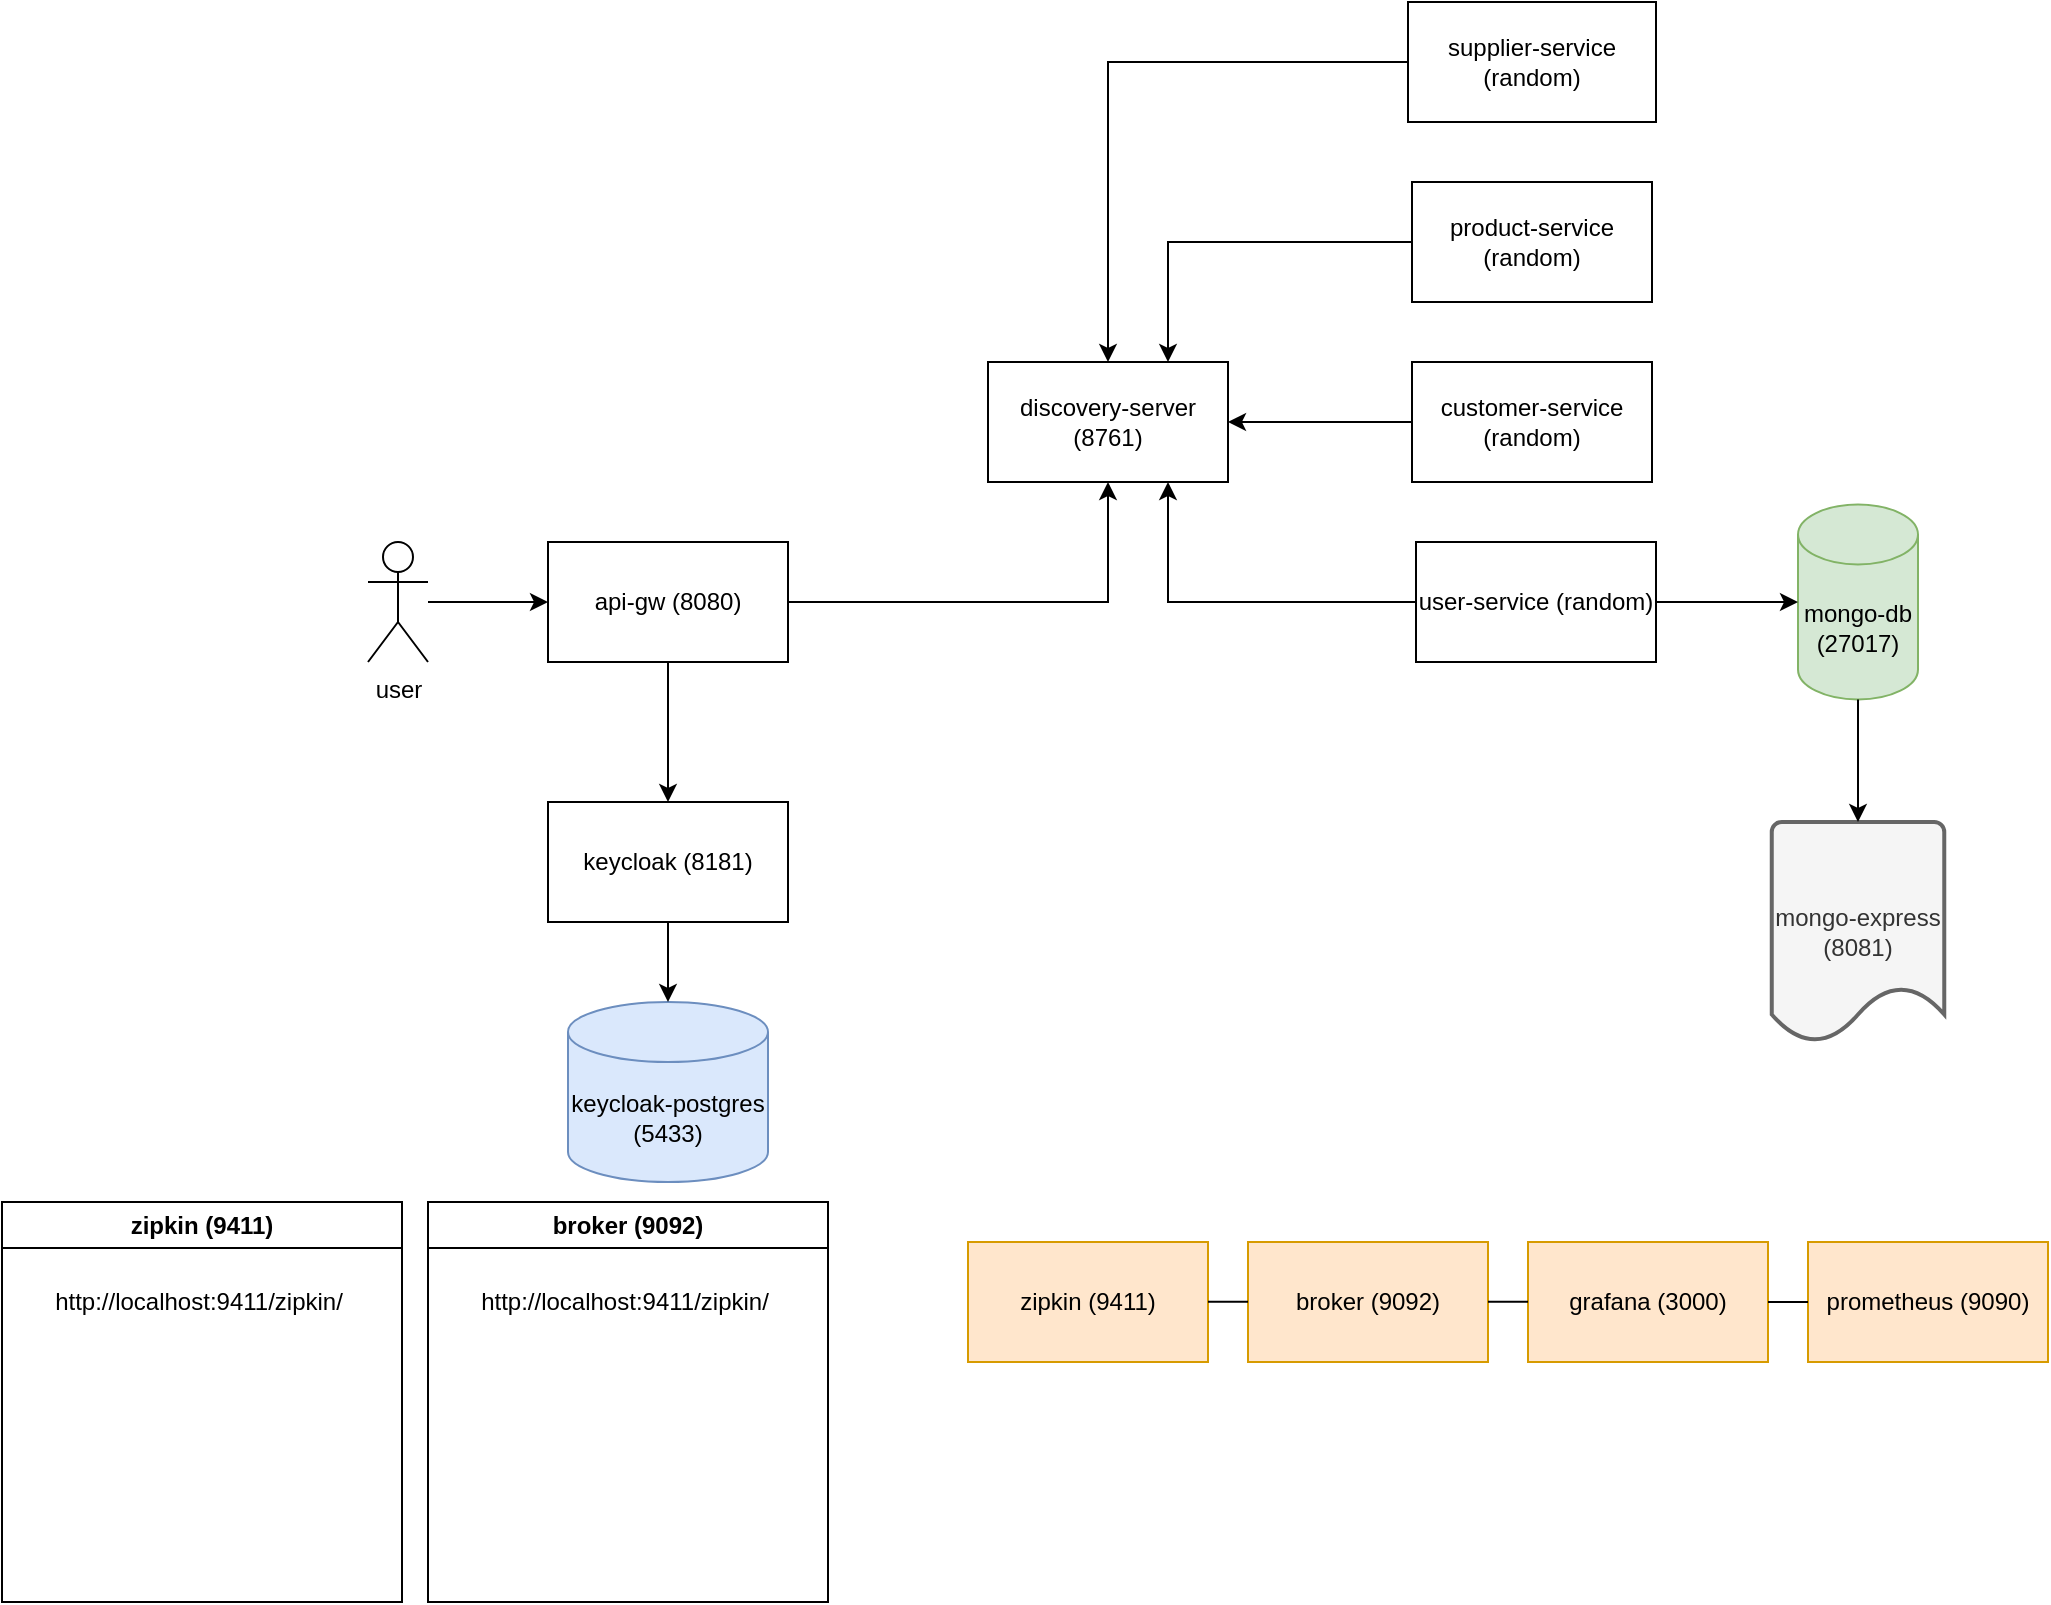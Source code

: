 <mxfile version="22.0.6" type="github">
  <diagram name="Page-1" id="3L_BJHFlt_Xqs4L_v1Af">
    <mxGraphModel dx="2336" dy="1958" grid="1" gridSize="10" guides="1" tooltips="1" connect="1" arrows="1" fold="1" page="1" pageScale="1" pageWidth="827" pageHeight="1169" math="0" shadow="0">
      <root>
        <mxCell id="0" />
        <mxCell id="1" parent="0" />
        <mxCell id="LZMtIkJjisC_x56uzXUe-4" style="edgeStyle=orthogonalEdgeStyle;rounded=0;orthogonalLoop=1;jettySize=auto;html=1;exitX=0.5;exitY=1;exitDx=0;exitDy=0;entryX=0.5;entryY=0;entryDx=0;entryDy=0;" edge="1" parent="1" source="LZMtIkJjisC_x56uzXUe-1" target="LZMtIkJjisC_x56uzXUe-3">
          <mxGeometry relative="1" as="geometry" />
        </mxCell>
        <mxCell id="LZMtIkJjisC_x56uzXUe-11" style="edgeStyle=orthogonalEdgeStyle;rounded=0;orthogonalLoop=1;jettySize=auto;html=1;exitX=1;exitY=0.5;exitDx=0;exitDy=0;entryX=0.5;entryY=1;entryDx=0;entryDy=0;" edge="1" parent="1" source="LZMtIkJjisC_x56uzXUe-1" target="LZMtIkJjisC_x56uzXUe-5">
          <mxGeometry relative="1" as="geometry" />
        </mxCell>
        <mxCell id="LZMtIkJjisC_x56uzXUe-1" value="api-gw (8080)" style="rounded=0;whiteSpace=wrap;html=1;" vertex="1" parent="1">
          <mxGeometry x="-140" y="60" width="120" height="60" as="geometry" />
        </mxCell>
        <mxCell id="LZMtIkJjisC_x56uzXUe-2" value="" style="endArrow=classic;html=1;rounded=0;" edge="1" parent="1">
          <mxGeometry width="50" height="50" relative="1" as="geometry">
            <mxPoint x="-200" y="90" as="sourcePoint" />
            <mxPoint x="-140" y="90" as="targetPoint" />
          </mxGeometry>
        </mxCell>
        <mxCell id="LZMtIkJjisC_x56uzXUe-3" value="keycloak (8181)" style="rounded=0;whiteSpace=wrap;html=1;" vertex="1" parent="1">
          <mxGeometry x="-140" y="190" width="120" height="60" as="geometry" />
        </mxCell>
        <mxCell id="LZMtIkJjisC_x56uzXUe-5" value="discovery-server (8761)" style="rounded=0;whiteSpace=wrap;html=1;" vertex="1" parent="1">
          <mxGeometry x="80" y="-30" width="120" height="60" as="geometry" />
        </mxCell>
        <mxCell id="LZMtIkJjisC_x56uzXUe-6" value="keycloak-postgres (5433)" style="shape=cylinder3;whiteSpace=wrap;html=1;boundedLbl=1;backgroundOutline=1;size=15;fillColor=#dae8fc;strokeColor=#6c8ebf;" vertex="1" parent="1">
          <mxGeometry x="-130" y="290" width="100" height="90" as="geometry" />
        </mxCell>
        <mxCell id="LZMtIkJjisC_x56uzXUe-7" style="edgeStyle=orthogonalEdgeStyle;rounded=0;orthogonalLoop=1;jettySize=auto;html=1;exitX=0.5;exitY=1;exitDx=0;exitDy=0;entryX=0.5;entryY=0;entryDx=0;entryDy=0;entryPerimeter=0;" edge="1" parent="1" source="LZMtIkJjisC_x56uzXUe-3" target="LZMtIkJjisC_x56uzXUe-6">
          <mxGeometry relative="1" as="geometry" />
        </mxCell>
        <mxCell id="LZMtIkJjisC_x56uzXUe-9" style="edgeStyle=orthogonalEdgeStyle;rounded=0;orthogonalLoop=1;jettySize=auto;html=1;exitX=0;exitY=0.5;exitDx=0;exitDy=0;entryX=0;entryY=0.5;entryDx=0;entryDy=0;entryPerimeter=0;" edge="1" parent="1" source="LZMtIkJjisC_x56uzXUe-8" target="LZMtIkJjisC_x56uzXUe-8">
          <mxGeometry relative="1" as="geometry" />
        </mxCell>
        <mxCell id="LZMtIkJjisC_x56uzXUe-10" style="edgeStyle=orthogonalEdgeStyle;rounded=0;orthogonalLoop=1;jettySize=auto;html=1;exitX=0;exitY=0.5;exitDx=0;exitDy=0;entryX=1;entryY=0.5;entryDx=0;entryDy=0;" edge="1" parent="1" source="LZMtIkJjisC_x56uzXUe-8" target="LZMtIkJjisC_x56uzXUe-5">
          <mxGeometry relative="1" as="geometry" />
        </mxCell>
        <mxCell id="LZMtIkJjisC_x56uzXUe-8" value="customer-service (random)" style="rounded=0;whiteSpace=wrap;html=1;" vertex="1" parent="1">
          <mxGeometry x="292" y="-30" width="120" height="60" as="geometry" />
        </mxCell>
        <mxCell id="LZMtIkJjisC_x56uzXUe-12" style="edgeStyle=orthogonalEdgeStyle;rounded=0;orthogonalLoop=1;jettySize=auto;html=1;exitX=0;exitY=0.5;exitDx=0;exitDy=0;entryX=0;entryY=0.5;entryDx=0;entryDy=0;entryPerimeter=0;" edge="1" parent="1" source="LZMtIkJjisC_x56uzXUe-13" target="LZMtIkJjisC_x56uzXUe-13">
          <mxGeometry relative="1" as="geometry" />
        </mxCell>
        <mxCell id="LZMtIkJjisC_x56uzXUe-14" style="edgeStyle=orthogonalEdgeStyle;rounded=0;orthogonalLoop=1;jettySize=auto;html=1;exitX=0;exitY=0.5;exitDx=0;exitDy=0;entryX=0.75;entryY=1;entryDx=0;entryDy=0;" edge="1" parent="1" source="LZMtIkJjisC_x56uzXUe-13" target="LZMtIkJjisC_x56uzXUe-5">
          <mxGeometry relative="1" as="geometry" />
        </mxCell>
        <mxCell id="LZMtIkJjisC_x56uzXUe-13" value="user-service (random)" style="rounded=0;whiteSpace=wrap;html=1;" vertex="1" parent="1">
          <mxGeometry x="294" y="60" width="120" height="60" as="geometry" />
        </mxCell>
        <mxCell id="LZMtIkJjisC_x56uzXUe-15" style="edgeStyle=orthogonalEdgeStyle;rounded=0;orthogonalLoop=1;jettySize=auto;html=1;exitX=0;exitY=0.5;exitDx=0;exitDy=0;entryX=0;entryY=0.5;entryDx=0;entryDy=0;entryPerimeter=0;" edge="1" parent="1" source="LZMtIkJjisC_x56uzXUe-16" target="LZMtIkJjisC_x56uzXUe-16">
          <mxGeometry relative="1" as="geometry" />
        </mxCell>
        <mxCell id="LZMtIkJjisC_x56uzXUe-17" style="edgeStyle=orthogonalEdgeStyle;rounded=0;orthogonalLoop=1;jettySize=auto;html=1;exitX=0;exitY=0.5;exitDx=0;exitDy=0;entryX=0.75;entryY=0;entryDx=0;entryDy=0;" edge="1" parent="1" source="LZMtIkJjisC_x56uzXUe-16" target="LZMtIkJjisC_x56uzXUe-5">
          <mxGeometry relative="1" as="geometry" />
        </mxCell>
        <mxCell id="LZMtIkJjisC_x56uzXUe-16" value="product-service (random)" style="rounded=0;whiteSpace=wrap;html=1;" vertex="1" parent="1">
          <mxGeometry x="292" y="-120" width="120" height="60" as="geometry" />
        </mxCell>
        <mxCell id="LZMtIkJjisC_x56uzXUe-18" style="edgeStyle=orthogonalEdgeStyle;rounded=0;orthogonalLoop=1;jettySize=auto;html=1;exitX=0;exitY=0.5;exitDx=0;exitDy=0;entryX=0;entryY=0.5;entryDx=0;entryDy=0;entryPerimeter=0;" edge="1" parent="1" source="LZMtIkJjisC_x56uzXUe-19" target="LZMtIkJjisC_x56uzXUe-19">
          <mxGeometry relative="1" as="geometry" />
        </mxCell>
        <mxCell id="LZMtIkJjisC_x56uzXUe-20" style="edgeStyle=orthogonalEdgeStyle;rounded=0;orthogonalLoop=1;jettySize=auto;html=1;exitX=0;exitY=0.5;exitDx=0;exitDy=0;entryX=0.5;entryY=0;entryDx=0;entryDy=0;" edge="1" parent="1" source="LZMtIkJjisC_x56uzXUe-19" target="LZMtIkJjisC_x56uzXUe-5">
          <mxGeometry relative="1" as="geometry" />
        </mxCell>
        <mxCell id="LZMtIkJjisC_x56uzXUe-19" value="supplier-service (random)" style="rounded=0;whiteSpace=wrap;html=1;" vertex="1" parent="1">
          <mxGeometry x="290" y="-210" width="124" height="60" as="geometry" />
        </mxCell>
        <mxCell id="LZMtIkJjisC_x56uzXUe-21" value="mongo-db (27017)" style="shape=cylinder3;whiteSpace=wrap;html=1;boundedLbl=1;backgroundOutline=1;size=15;fillColor=#d5e8d4;strokeColor=#82b366;" vertex="1" parent="1">
          <mxGeometry x="485" y="41.25" width="60" height="97.5" as="geometry" />
        </mxCell>
        <mxCell id="LZMtIkJjisC_x56uzXUe-22" style="edgeStyle=orthogonalEdgeStyle;rounded=0;orthogonalLoop=1;jettySize=auto;html=1;exitX=1;exitY=0.5;exitDx=0;exitDy=0;entryX=0;entryY=0.5;entryDx=0;entryDy=0;entryPerimeter=0;" edge="1" parent="1" source="LZMtIkJjisC_x56uzXUe-13" target="LZMtIkJjisC_x56uzXUe-21">
          <mxGeometry relative="1" as="geometry" />
        </mxCell>
        <mxCell id="LZMtIkJjisC_x56uzXUe-23" value="mongo-express (8081)" style="strokeWidth=2;html=1;shape=mxgraph.flowchart.document2;whiteSpace=wrap;size=0.25;fillColor=#f5f5f5;fontColor=#333333;strokeColor=#666666;" vertex="1" parent="1">
          <mxGeometry x="471.88" y="200" width="86.25" height="110" as="geometry" />
        </mxCell>
        <mxCell id="LZMtIkJjisC_x56uzXUe-24" style="edgeStyle=orthogonalEdgeStyle;rounded=0;orthogonalLoop=1;jettySize=auto;html=1;exitX=0.5;exitY=1;exitDx=0;exitDy=0;exitPerimeter=0;entryX=0.5;entryY=0;entryDx=0;entryDy=0;entryPerimeter=0;" edge="1" parent="1" source="LZMtIkJjisC_x56uzXUe-21" target="LZMtIkJjisC_x56uzXUe-23">
          <mxGeometry relative="1" as="geometry" />
        </mxCell>
        <mxCell id="LZMtIkJjisC_x56uzXUe-26" style="edgeStyle=orthogonalEdgeStyle;rounded=0;orthogonalLoop=1;jettySize=auto;html=1;exitX=0;exitY=0.5;exitDx=0;exitDy=0;entryX=0;entryY=0.5;entryDx=0;entryDy=0;entryPerimeter=0;fillColor=#ffe6cc;strokeColor=#d79b00;" edge="1" parent="1" source="LZMtIkJjisC_x56uzXUe-27" target="LZMtIkJjisC_x56uzXUe-27">
          <mxGeometry relative="1" as="geometry" />
        </mxCell>
        <mxCell id="LZMtIkJjisC_x56uzXUe-27" value="zipkin (9411)" style="rounded=0;whiteSpace=wrap;html=1;fillColor=#ffe6cc;strokeColor=#d79b00;" vertex="1" parent="1">
          <mxGeometry x="70" y="410" width="120" height="60" as="geometry" />
        </mxCell>
        <mxCell id="LZMtIkJjisC_x56uzXUe-28" style="edgeStyle=orthogonalEdgeStyle;rounded=0;orthogonalLoop=1;jettySize=auto;html=1;exitX=0;exitY=0.5;exitDx=0;exitDy=0;entryX=0;entryY=0.5;entryDx=0;entryDy=0;entryPerimeter=0;fillColor=#ffe6cc;strokeColor=#d79b00;" edge="1" parent="1">
          <mxGeometry relative="1" as="geometry">
            <mxPoint x="480" y="430" as="sourcePoint" />
            <mxPoint x="480" y="430" as="targetPoint" />
          </mxGeometry>
        </mxCell>
        <mxCell id="LZMtIkJjisC_x56uzXUe-29" value="broker (9092)" style="rounded=0;whiteSpace=wrap;html=1;fillColor=#ffe6cc;strokeColor=#d79b00;" vertex="1" parent="1">
          <mxGeometry x="210" y="410" width="120" height="60" as="geometry" />
        </mxCell>
        <mxCell id="LZMtIkJjisC_x56uzXUe-31" style="edgeStyle=orthogonalEdgeStyle;rounded=0;orthogonalLoop=1;jettySize=auto;html=1;exitX=0;exitY=0.5;exitDx=0;exitDy=0;entryX=0;entryY=0.5;entryDx=0;entryDy=0;entryPerimeter=0;fillColor=#ffe6cc;strokeColor=#d79b00;" edge="1" parent="1" source="LZMtIkJjisC_x56uzXUe-32" target="LZMtIkJjisC_x56uzXUe-32">
          <mxGeometry relative="1" as="geometry" />
        </mxCell>
        <mxCell id="LZMtIkJjisC_x56uzXUe-32" value="grafana (3000)" style="rounded=0;whiteSpace=wrap;html=1;fillColor=#ffe6cc;strokeColor=#d79b00;" vertex="1" parent="1">
          <mxGeometry x="350" y="410" width="120" height="60" as="geometry" />
        </mxCell>
        <mxCell id="LZMtIkJjisC_x56uzXUe-33" style="edgeStyle=orthogonalEdgeStyle;rounded=0;orthogonalLoop=1;jettySize=auto;html=1;exitX=0;exitY=0.5;exitDx=0;exitDy=0;entryX=0;entryY=0.5;entryDx=0;entryDy=0;entryPerimeter=0;fillColor=#ffe6cc;strokeColor=#d79b00;" edge="1" parent="1" source="LZMtIkJjisC_x56uzXUe-34" target="LZMtIkJjisC_x56uzXUe-34">
          <mxGeometry relative="1" as="geometry" />
        </mxCell>
        <mxCell id="LZMtIkJjisC_x56uzXUe-34" value="prometheus (9090)" style="rounded=0;whiteSpace=wrap;html=1;fillColor=#ffe6cc;strokeColor=#d79b00;" vertex="1" parent="1">
          <mxGeometry x="490" y="410" width="120" height="60" as="geometry" />
        </mxCell>
        <mxCell id="LZMtIkJjisC_x56uzXUe-35" value="" style="endArrow=none;html=1;rounded=0;exitX=1;exitY=0.5;exitDx=0;exitDy=0;entryX=0;entryY=0.5;entryDx=0;entryDy=0;" edge="1" parent="1" source="LZMtIkJjisC_x56uzXUe-32" target="LZMtIkJjisC_x56uzXUe-34">
          <mxGeometry width="50" height="50" relative="1" as="geometry">
            <mxPoint x="440" y="380" as="sourcePoint" />
            <mxPoint x="490" y="330" as="targetPoint" />
          </mxGeometry>
        </mxCell>
        <mxCell id="LZMtIkJjisC_x56uzXUe-36" value="" style="endArrow=none;html=1;rounded=0;exitX=1;exitY=0.5;exitDx=0;exitDy=0;entryX=0;entryY=0.5;entryDx=0;entryDy=0;" edge="1" parent="1">
          <mxGeometry width="50" height="50" relative="1" as="geometry">
            <mxPoint x="330" y="439.88" as="sourcePoint" />
            <mxPoint x="350" y="439.88" as="targetPoint" />
          </mxGeometry>
        </mxCell>
        <mxCell id="LZMtIkJjisC_x56uzXUe-37" value="" style="endArrow=none;html=1;rounded=0;exitX=1;exitY=0.5;exitDx=0;exitDy=0;entryX=0;entryY=0.5;entryDx=0;entryDy=0;" edge="1" parent="1">
          <mxGeometry width="50" height="50" relative="1" as="geometry">
            <mxPoint x="190" y="439.83" as="sourcePoint" />
            <mxPoint x="210" y="439.83" as="targetPoint" />
            <Array as="points">
              <mxPoint x="190" y="439.83" />
            </Array>
          </mxGeometry>
        </mxCell>
        <mxCell id="LZMtIkJjisC_x56uzXUe-38" value="user" style="shape=umlActor;verticalLabelPosition=bottom;verticalAlign=top;html=1;outlineConnect=0;" vertex="1" parent="1">
          <mxGeometry x="-230" y="60" width="30" height="60" as="geometry" />
        </mxCell>
        <mxCell id="LZMtIkJjisC_x56uzXUe-56" value="zipkin (9411)" style="swimlane;whiteSpace=wrap;html=1;" vertex="1" parent="1">
          <mxGeometry x="-413" y="390" width="200" height="200" as="geometry">
            <mxRectangle x="-413" y="390" width="110" height="30" as="alternateBounds" />
          </mxGeometry>
        </mxCell>
        <mxCell id="LZMtIkJjisC_x56uzXUe-57" value="http://localhost:9411/zipkin/" style="text;html=1;align=center;verticalAlign=middle;resizable=0;points=[];autosize=1;strokeColor=none;fillColor=none;" vertex="1" parent="LZMtIkJjisC_x56uzXUe-56">
          <mxGeometry x="13" y="35" width="170" height="30" as="geometry" />
        </mxCell>
        <mxCell id="LZMtIkJjisC_x56uzXUe-58" value="broker (9092)" style="swimlane;whiteSpace=wrap;html=1;" vertex="1" parent="1">
          <mxGeometry x="-200" y="390" width="200" height="200" as="geometry" />
        </mxCell>
        <mxCell id="LZMtIkJjisC_x56uzXUe-59" value="http://localhost:9411/zipkin/" style="text;html=1;align=center;verticalAlign=middle;resizable=0;points=[];autosize=1;strokeColor=none;fillColor=none;" vertex="1" parent="LZMtIkJjisC_x56uzXUe-58">
          <mxGeometry x="13" y="35" width="170" height="30" as="geometry" />
        </mxCell>
      </root>
    </mxGraphModel>
  </diagram>
</mxfile>

